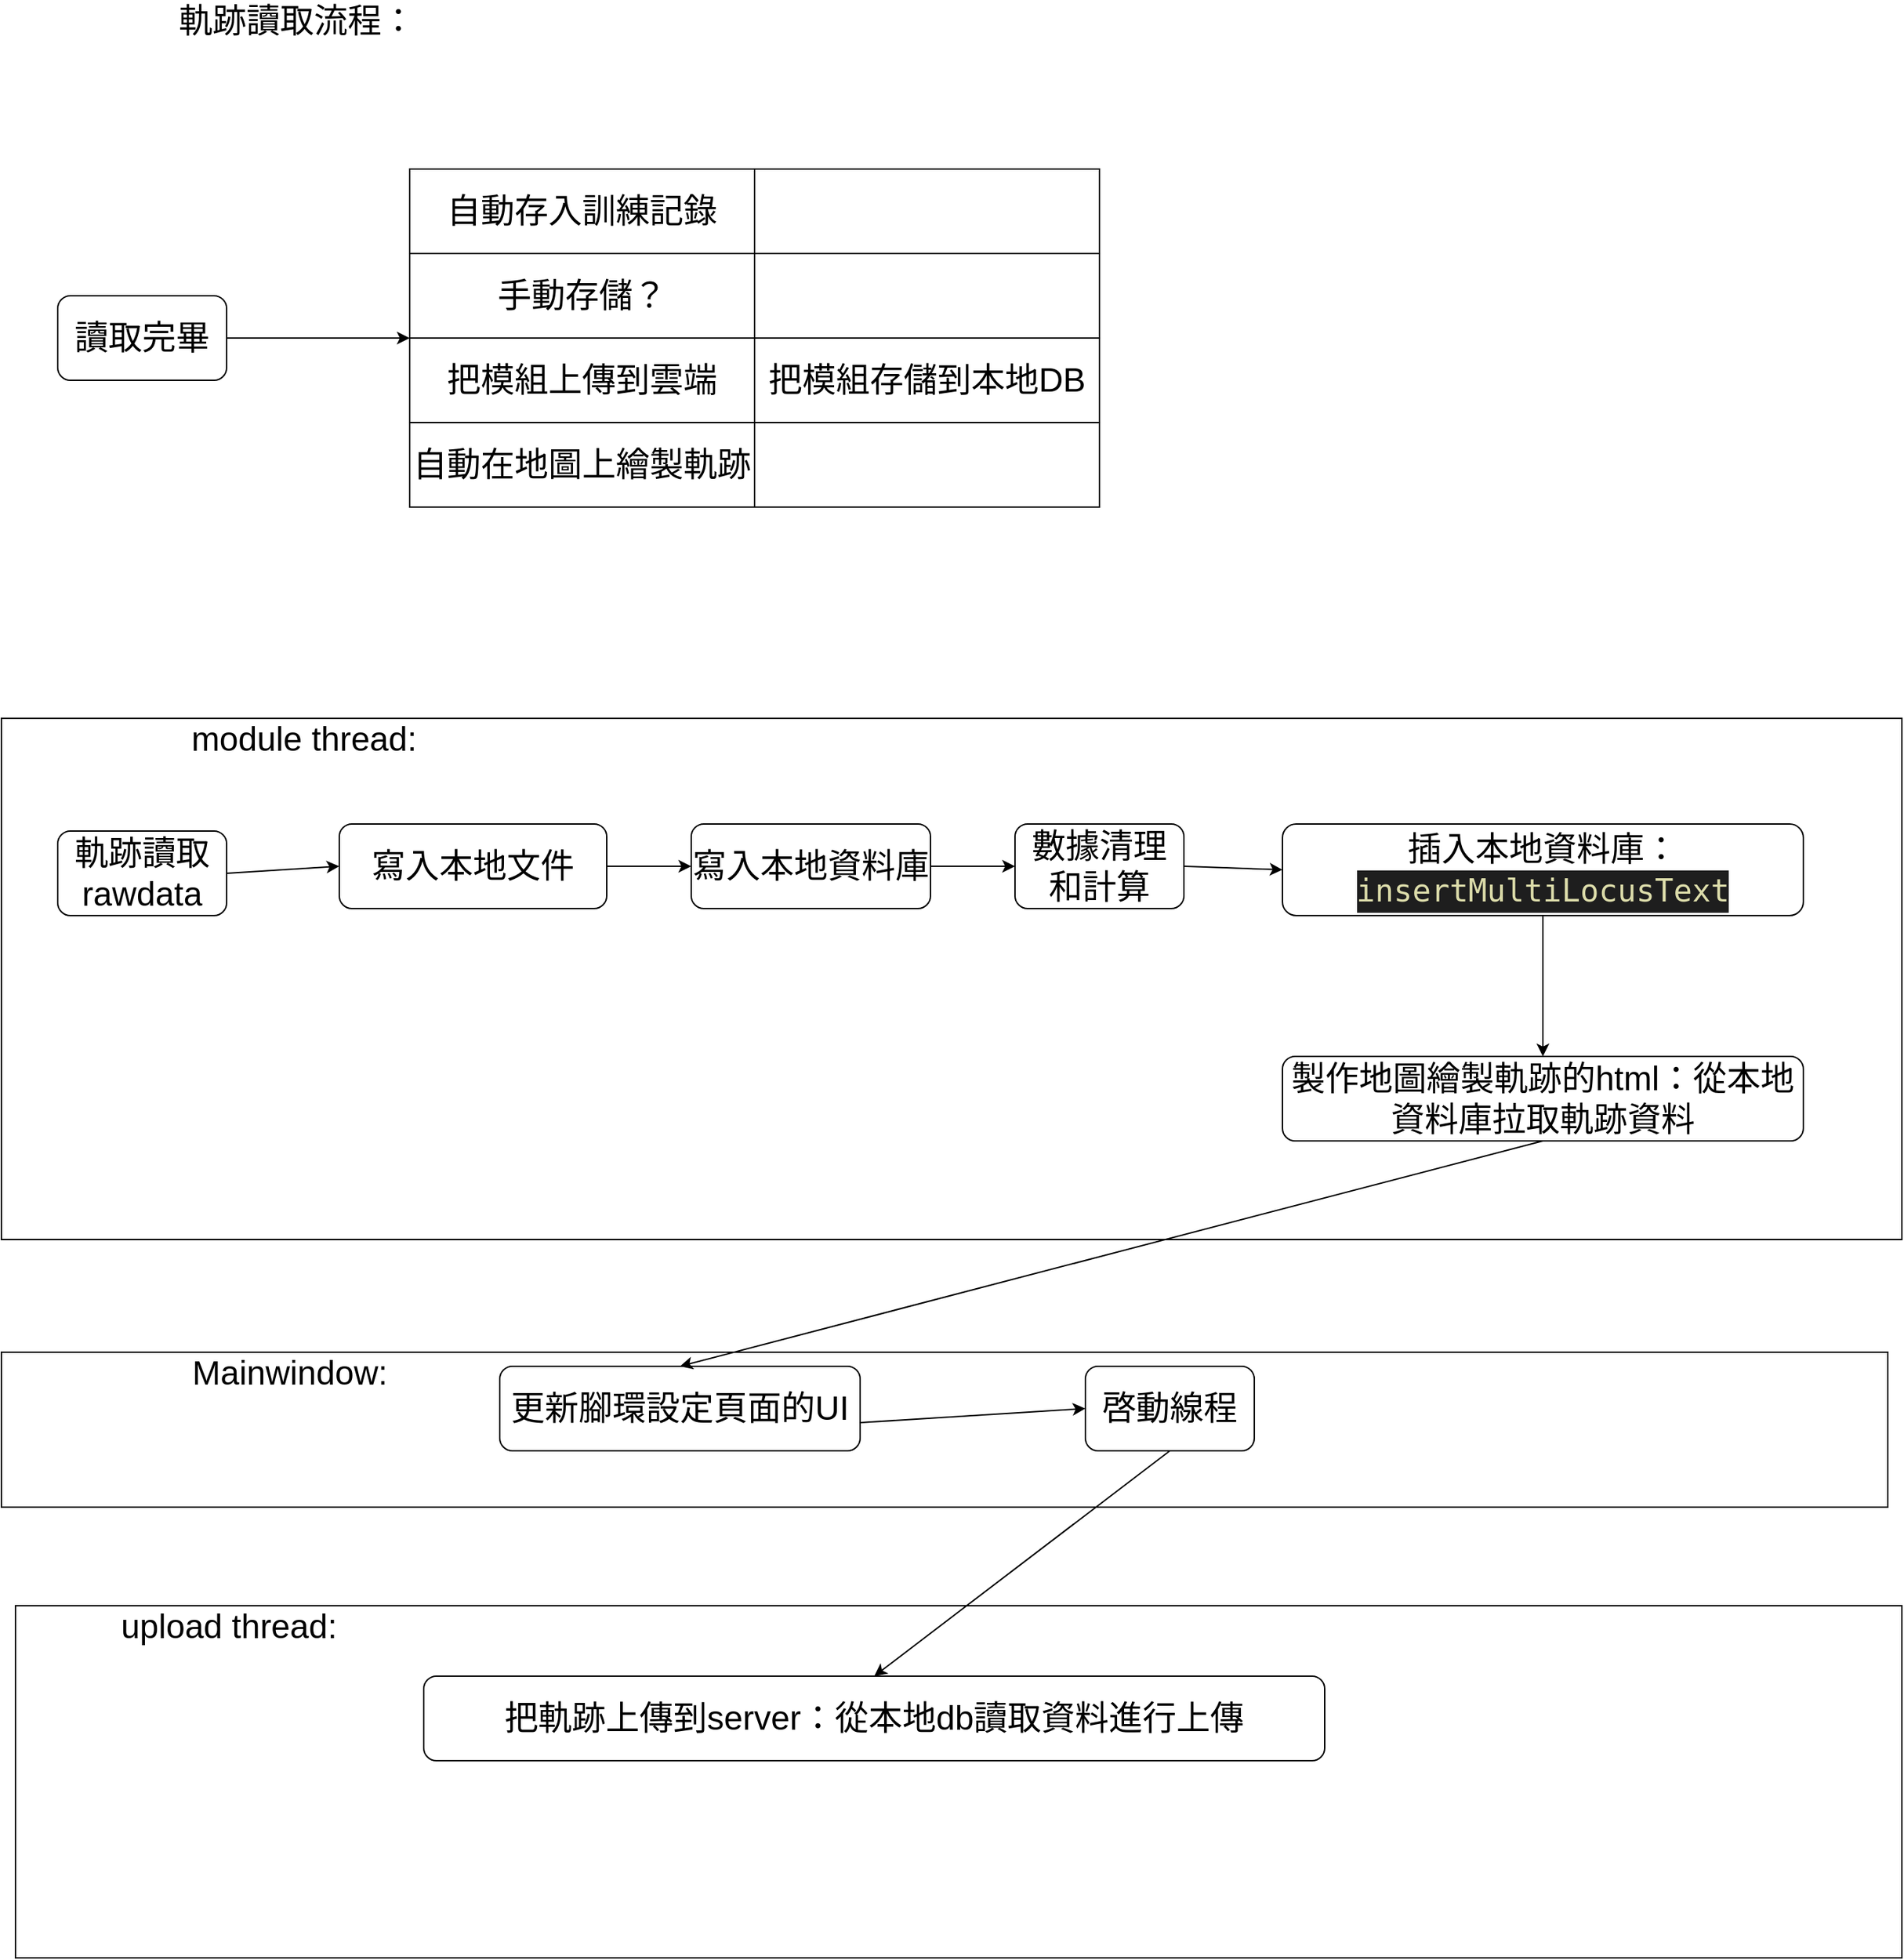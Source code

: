 <mxfile version="20.4.1" type="github" pages="2">
  <diagram id="ptNaspWl4-tR2S-4j4RG" name="流程圖">
    <mxGraphModel dx="1588" dy="800" grid="1" gridSize="10" guides="1" tooltips="1" connect="1" arrows="1" fold="1" page="1" pageScale="1" pageWidth="827" pageHeight="1169" math="0" shadow="0">
      <root>
        <mxCell id="0" />
        <mxCell id="1" parent="0" />
        <mxCell id="23Z4OvW_dukLF1XysgEK-41" value="" style="rounded=0;whiteSpace=wrap;html=1;fontSize=24;" vertex="1" parent="1">
          <mxGeometry x="70" y="1140" width="1340" height="250" as="geometry" />
        </mxCell>
        <mxCell id="23Z4OvW_dukLF1XysgEK-33" value="" style="rounded=0;whiteSpace=wrap;html=1;fontSize=24;" vertex="1" parent="1">
          <mxGeometry x="60" y="510" width="1350" height="370" as="geometry" />
        </mxCell>
        <mxCell id="23Z4OvW_dukLF1XysgEK-1" value="&lt;font style=&quot;font-size: 24px;&quot;&gt;讀取完畢&lt;/font&gt;" style="rounded=1;whiteSpace=wrap;html=1;" vertex="1" parent="1">
          <mxGeometry x="100" y="210" width="120" height="60" as="geometry" />
        </mxCell>
        <mxCell id="23Z4OvW_dukLF1XysgEK-3" value="" style="endArrow=classic;html=1;rounded=0;exitX=1;exitY=0.5;exitDx=0;exitDy=0;" edge="1" parent="1" source="23Z4OvW_dukLF1XysgEK-1">
          <mxGeometry width="50" height="50" relative="1" as="geometry">
            <mxPoint x="390" y="440" as="sourcePoint" />
            <mxPoint x="350" y="240" as="targetPoint" />
          </mxGeometry>
        </mxCell>
        <mxCell id="23Z4OvW_dukLF1XysgEK-6" value="" style="shape=table;startSize=0;container=1;collapsible=0;childLayout=tableLayout;fontSize=24;" vertex="1" parent="1">
          <mxGeometry x="350" y="120" width="490" height="240" as="geometry" />
        </mxCell>
        <mxCell id="23Z4OvW_dukLF1XysgEK-7" value="" style="shape=tableRow;horizontal=0;startSize=0;swimlaneHead=0;swimlaneBody=0;top=0;left=0;bottom=0;right=0;collapsible=0;dropTarget=0;fillColor=none;points=[[0,0.5],[1,0.5]];portConstraint=eastwest;fontSize=24;" vertex="1" parent="23Z4OvW_dukLF1XysgEK-6">
          <mxGeometry width="490" height="60" as="geometry" />
        </mxCell>
        <mxCell id="23Z4OvW_dukLF1XysgEK-8" value="自動存入訓練記錄" style="shape=partialRectangle;html=1;whiteSpace=wrap;connectable=0;overflow=hidden;fillColor=none;top=0;left=0;bottom=0;right=0;pointerEvents=1;fontSize=24;" vertex="1" parent="23Z4OvW_dukLF1XysgEK-7">
          <mxGeometry width="245" height="60" as="geometry">
            <mxRectangle width="245" height="60" as="alternateBounds" />
          </mxGeometry>
        </mxCell>
        <mxCell id="23Z4OvW_dukLF1XysgEK-9" value="" style="shape=partialRectangle;html=1;whiteSpace=wrap;connectable=0;overflow=hidden;fillColor=none;top=0;left=0;bottom=0;right=0;pointerEvents=1;fontSize=24;" vertex="1" parent="23Z4OvW_dukLF1XysgEK-7">
          <mxGeometry x="245" width="245" height="60" as="geometry">
            <mxRectangle width="245" height="60" as="alternateBounds" />
          </mxGeometry>
        </mxCell>
        <mxCell id="23Z4OvW_dukLF1XysgEK-10" value="" style="shape=tableRow;horizontal=0;startSize=0;swimlaneHead=0;swimlaneBody=0;top=0;left=0;bottom=0;right=0;collapsible=0;dropTarget=0;fillColor=none;points=[[0,0.5],[1,0.5]];portConstraint=eastwest;fontSize=24;" vertex="1" parent="23Z4OvW_dukLF1XysgEK-6">
          <mxGeometry y="60" width="490" height="60" as="geometry" />
        </mxCell>
        <mxCell id="23Z4OvW_dukLF1XysgEK-11" value="手動存儲？" style="shape=partialRectangle;html=1;whiteSpace=wrap;connectable=0;overflow=hidden;fillColor=none;top=0;left=0;bottom=0;right=0;pointerEvents=1;fontSize=24;" vertex="1" parent="23Z4OvW_dukLF1XysgEK-10">
          <mxGeometry width="245" height="60" as="geometry">
            <mxRectangle width="245" height="60" as="alternateBounds" />
          </mxGeometry>
        </mxCell>
        <mxCell id="23Z4OvW_dukLF1XysgEK-12" value="" style="shape=partialRectangle;html=1;whiteSpace=wrap;connectable=0;overflow=hidden;fillColor=none;top=0;left=0;bottom=0;right=0;pointerEvents=1;fontSize=24;" vertex="1" parent="23Z4OvW_dukLF1XysgEK-10">
          <mxGeometry x="245" width="245" height="60" as="geometry">
            <mxRectangle width="245" height="60" as="alternateBounds" />
          </mxGeometry>
        </mxCell>
        <mxCell id="23Z4OvW_dukLF1XysgEK-13" value="" style="shape=tableRow;horizontal=0;startSize=0;swimlaneHead=0;swimlaneBody=0;top=0;left=0;bottom=0;right=0;collapsible=0;dropTarget=0;fillColor=none;points=[[0,0.5],[1,0.5]];portConstraint=eastwest;fontSize=24;" vertex="1" parent="23Z4OvW_dukLF1XysgEK-6">
          <mxGeometry y="120" width="490" height="60" as="geometry" />
        </mxCell>
        <mxCell id="23Z4OvW_dukLF1XysgEK-14" value="把模組上傳到雲端" style="shape=partialRectangle;html=1;whiteSpace=wrap;connectable=0;overflow=hidden;fillColor=none;top=0;left=0;bottom=0;right=0;pointerEvents=1;fontSize=24;" vertex="1" parent="23Z4OvW_dukLF1XysgEK-13">
          <mxGeometry width="245" height="60" as="geometry">
            <mxRectangle width="245" height="60" as="alternateBounds" />
          </mxGeometry>
        </mxCell>
        <mxCell id="23Z4OvW_dukLF1XysgEK-15" value="把模組存儲到本地DB" style="shape=partialRectangle;html=1;whiteSpace=wrap;connectable=0;overflow=hidden;fillColor=none;top=0;left=0;bottom=0;right=0;pointerEvents=1;fontSize=24;" vertex="1" parent="23Z4OvW_dukLF1XysgEK-13">
          <mxGeometry x="245" width="245" height="60" as="geometry">
            <mxRectangle width="245" height="60" as="alternateBounds" />
          </mxGeometry>
        </mxCell>
        <mxCell id="23Z4OvW_dukLF1XysgEK-19" style="shape=tableRow;horizontal=0;startSize=0;swimlaneHead=0;swimlaneBody=0;top=0;left=0;bottom=0;right=0;collapsible=0;dropTarget=0;fillColor=none;points=[[0,0.5],[1,0.5]];portConstraint=eastwest;fontSize=24;" vertex="1" parent="23Z4OvW_dukLF1XysgEK-6">
          <mxGeometry y="180" width="490" height="60" as="geometry" />
        </mxCell>
        <mxCell id="23Z4OvW_dukLF1XysgEK-20" value="自動在地圖上繪製軌跡" style="shape=partialRectangle;html=1;whiteSpace=wrap;connectable=0;overflow=hidden;fillColor=none;top=0;left=0;bottom=0;right=0;pointerEvents=1;fontSize=24;" vertex="1" parent="23Z4OvW_dukLF1XysgEK-19">
          <mxGeometry width="245" height="60" as="geometry">
            <mxRectangle width="245" height="60" as="alternateBounds" />
          </mxGeometry>
        </mxCell>
        <mxCell id="23Z4OvW_dukLF1XysgEK-21" style="shape=partialRectangle;html=1;whiteSpace=wrap;connectable=0;overflow=hidden;fillColor=none;top=0;left=0;bottom=0;right=0;pointerEvents=1;fontSize=24;" vertex="1" parent="23Z4OvW_dukLF1XysgEK-19">
          <mxGeometry x="245" width="245" height="60" as="geometry">
            <mxRectangle width="245" height="60" as="alternateBounds" />
          </mxGeometry>
        </mxCell>
        <mxCell id="23Z4OvW_dukLF1XysgEK-22" value="軌跡讀取rawdata" style="rounded=1;whiteSpace=wrap;html=1;fontSize=24;" vertex="1" parent="1">
          <mxGeometry x="100" y="590" width="120" height="60" as="geometry" />
        </mxCell>
        <mxCell id="23Z4OvW_dukLF1XysgEK-23" value="寫入本地文件" style="rounded=1;whiteSpace=wrap;html=1;fontSize=24;" vertex="1" parent="1">
          <mxGeometry x="300" y="585" width="190" height="60" as="geometry" />
        </mxCell>
        <mxCell id="23Z4OvW_dukLF1XysgEK-24" value="寫入本地資料庫" style="rounded=1;whiteSpace=wrap;html=1;fontSize=24;" vertex="1" parent="1">
          <mxGeometry x="550" y="585" width="170" height="60" as="geometry" />
        </mxCell>
        <mxCell id="23Z4OvW_dukLF1XysgEK-25" value="數據清理和計算" style="rounded=1;whiteSpace=wrap;html=1;fontSize=24;" vertex="1" parent="1">
          <mxGeometry x="780" y="585" width="120" height="60" as="geometry" />
        </mxCell>
        <mxCell id="23Z4OvW_dukLF1XysgEK-26" value="" style="endArrow=classic;html=1;rounded=0;fontSize=24;exitX=1;exitY=0.5;exitDx=0;exitDy=0;entryX=0;entryY=0.5;entryDx=0;entryDy=0;" edge="1" parent="1" source="23Z4OvW_dukLF1XysgEK-22" target="23Z4OvW_dukLF1XysgEK-23">
          <mxGeometry width="50" height="50" relative="1" as="geometry">
            <mxPoint x="390" y="650" as="sourcePoint" />
            <mxPoint x="440" y="600" as="targetPoint" />
          </mxGeometry>
        </mxCell>
        <mxCell id="23Z4OvW_dukLF1XysgEK-27" value="" style="endArrow=classic;html=1;rounded=0;fontSize=24;exitX=1;exitY=0.5;exitDx=0;exitDy=0;" edge="1" parent="1" source="23Z4OvW_dukLF1XysgEK-23" target="23Z4OvW_dukLF1XysgEK-24">
          <mxGeometry width="50" height="50" relative="1" as="geometry">
            <mxPoint x="390" y="650" as="sourcePoint" />
            <mxPoint x="440" y="600" as="targetPoint" />
          </mxGeometry>
        </mxCell>
        <mxCell id="23Z4OvW_dukLF1XysgEK-28" value="" style="endArrow=classic;html=1;rounded=0;fontSize=24;exitX=1;exitY=0.5;exitDx=0;exitDy=0;entryX=0;entryY=0.5;entryDx=0;entryDy=0;" edge="1" parent="1" source="23Z4OvW_dukLF1XysgEK-24" target="23Z4OvW_dukLF1XysgEK-25">
          <mxGeometry width="50" height="50" relative="1" as="geometry">
            <mxPoint x="390" y="640" as="sourcePoint" />
            <mxPoint x="440" y="590" as="targetPoint" />
          </mxGeometry>
        </mxCell>
        <mxCell id="23Z4OvW_dukLF1XysgEK-29" value="插入本地資料庫：&lt;br&gt;&lt;div style=&quot;color: rgb(212, 212, 212); background-color: rgb(30, 30, 30); font-family: &amp;quot;Droid Sans Mono&amp;quot;, &amp;quot;monospace&amp;quot;, monospace; font-size: 22px; line-height: 30px;&quot;&gt;&lt;span style=&quot;color: #dcdcaa;&quot;&gt;insertMultiLocusText&lt;/span&gt;&lt;/div&gt;" style="rounded=1;whiteSpace=wrap;html=1;fontSize=24;" vertex="1" parent="1">
          <mxGeometry x="970" y="585" width="370" height="65" as="geometry" />
        </mxCell>
        <mxCell id="23Z4OvW_dukLF1XysgEK-30" value="" style="endArrow=classic;html=1;rounded=0;fontSize=24;exitX=1;exitY=0.5;exitDx=0;exitDy=0;entryX=0;entryY=0.5;entryDx=0;entryDy=0;" edge="1" parent="1" source="23Z4OvW_dukLF1XysgEK-25" target="23Z4OvW_dukLF1XysgEK-29">
          <mxGeometry width="50" height="50" relative="1" as="geometry">
            <mxPoint x="390" y="640" as="sourcePoint" />
            <mxPoint x="440" y="590" as="targetPoint" />
          </mxGeometry>
        </mxCell>
        <mxCell id="23Z4OvW_dukLF1XysgEK-31" value="製作地圖繪製軌跡的html：從本地資料庫拉取軌跡資料" style="rounded=1;whiteSpace=wrap;html=1;fontSize=24;" vertex="1" parent="1">
          <mxGeometry x="970" y="750" width="370" height="60" as="geometry" />
        </mxCell>
        <mxCell id="23Z4OvW_dukLF1XysgEK-32" value="" style="endArrow=classic;html=1;rounded=0;fontSize=24;exitX=0.5;exitY=1;exitDx=0;exitDy=0;entryX=0.5;entryY=0;entryDx=0;entryDy=0;" edge="1" parent="1" source="23Z4OvW_dukLF1XysgEK-29" target="23Z4OvW_dukLF1XysgEK-31">
          <mxGeometry width="50" height="50" relative="1" as="geometry">
            <mxPoint x="540" y="730" as="sourcePoint" />
            <mxPoint x="590" y="680" as="targetPoint" />
          </mxGeometry>
        </mxCell>
        <mxCell id="23Z4OvW_dukLF1XysgEK-34" value="module thread:" style="text;html=1;strokeColor=none;fillColor=none;align=center;verticalAlign=middle;whiteSpace=wrap;rounded=0;fontSize=24;" vertex="1" parent="1">
          <mxGeometry x="70" y="510" width="410" height="30" as="geometry" />
        </mxCell>
        <mxCell id="23Z4OvW_dukLF1XysgEK-35" value="" style="rounded=0;whiteSpace=wrap;html=1;fontSize=24;" vertex="1" parent="1">
          <mxGeometry x="60" y="960" width="1340" height="110" as="geometry" />
        </mxCell>
        <mxCell id="23Z4OvW_dukLF1XysgEK-36" value="Mainwindow:" style="text;html=1;strokeColor=none;fillColor=none;align=center;verticalAlign=middle;whiteSpace=wrap;rounded=0;fontSize=24;" vertex="1" parent="1">
          <mxGeometry x="70" y="960" width="390" height="30" as="geometry" />
        </mxCell>
        <mxCell id="23Z4OvW_dukLF1XysgEK-37" value="更新腳環設定頁面的UI" style="rounded=1;whiteSpace=wrap;html=1;fontSize=24;" vertex="1" parent="1">
          <mxGeometry x="414" y="970" width="256" height="60" as="geometry" />
        </mxCell>
        <mxCell id="23Z4OvW_dukLF1XysgEK-38" value="把軌跡上傳到server：從本地db讀取資料進行上傳" style="rounded=1;whiteSpace=wrap;html=1;fontSize=24;" vertex="1" parent="1">
          <mxGeometry x="360" y="1190" width="640" height="60" as="geometry" />
        </mxCell>
        <mxCell id="23Z4OvW_dukLF1XysgEK-39" value="" style="endArrow=classic;html=1;rounded=0;fontSize=24;entryX=0;entryY=0.5;entryDx=0;entryDy=0;" edge="1" parent="1" target="23Z4OvW_dukLF1XysgEK-43">
          <mxGeometry width="50" height="50" relative="1" as="geometry">
            <mxPoint x="670" y="1010" as="sourcePoint" />
            <mxPoint x="700" y="980" as="targetPoint" />
          </mxGeometry>
        </mxCell>
        <mxCell id="23Z4OvW_dukLF1XysgEK-40" value="" style="endArrow=classic;html=1;rounded=0;fontSize=24;exitX=0.5;exitY=1;exitDx=0;exitDy=0;entryX=0.5;entryY=0;entryDx=0;entryDy=0;" edge="1" parent="1" source="23Z4OvW_dukLF1XysgEK-31" target="23Z4OvW_dukLF1XysgEK-37">
          <mxGeometry width="50" height="50" relative="1" as="geometry">
            <mxPoint x="650" y="1010" as="sourcePoint" />
            <mxPoint x="700" y="960" as="targetPoint" />
          </mxGeometry>
        </mxCell>
        <mxCell id="23Z4OvW_dukLF1XysgEK-42" value="upload thread:&amp;nbsp;" style="text;html=1;strokeColor=none;fillColor=none;align=center;verticalAlign=middle;whiteSpace=wrap;rounded=0;fontSize=24;" vertex="1" parent="1">
          <mxGeometry x="70" y="1140" width="310" height="30" as="geometry" />
        </mxCell>
        <mxCell id="23Z4OvW_dukLF1XysgEK-43" value="啓動線程" style="rounded=1;whiteSpace=wrap;html=1;fontSize=24;" vertex="1" parent="1">
          <mxGeometry x="830" y="970" width="120" height="60" as="geometry" />
        </mxCell>
        <mxCell id="23Z4OvW_dukLF1XysgEK-44" value="" style="endArrow=classic;html=1;rounded=0;fontSize=24;exitX=0.5;exitY=1;exitDx=0;exitDy=0;entryX=0.5;entryY=0;entryDx=0;entryDy=0;" edge="1" parent="1" source="23Z4OvW_dukLF1XysgEK-43" target="23Z4OvW_dukLF1XysgEK-38">
          <mxGeometry width="50" height="50" relative="1" as="geometry">
            <mxPoint x="650" y="1070" as="sourcePoint" />
            <mxPoint x="700" y="1020" as="targetPoint" />
          </mxGeometry>
        </mxCell>
        <mxCell id="23Z4OvW_dukLF1XysgEK-45" value="軌跡讀取流程：" style="text;html=1;strokeColor=none;fillColor=none;align=center;verticalAlign=middle;whiteSpace=wrap;rounded=0;fontSize=24;" vertex="1" parent="1">
          <mxGeometry x="60" width="420" height="30" as="geometry" />
        </mxCell>
      </root>
    </mxGraphModel>
  </diagram>
  <diagram id="Rq3ny2hefyEP4bSj1Tc5" name="界面卡住的處理流程">
    <mxGraphModel dx="1588" dy="800" grid="1" gridSize="10" guides="1" tooltips="1" connect="1" arrows="1" fold="1" page="1" pageScale="1" pageWidth="827" pageHeight="1169" math="0" shadow="0">
      <root>
        <mxCell id="0" />
        <mxCell id="1" parent="0" />
        <mxCell id="clhQvoC5hZz-3DuftB_9-1" value="卡住的界面是哪個頁面" style="rounded=1;whiteSpace=wrap;html=1;fontSize=24;" vertex="1" parent="1">
          <mxGeometry x="70" y="170" width="300" height="60" as="geometry" />
        </mxCell>
        <mxCell id="clhQvoC5hZz-3DuftB_9-6" value="根據提示語找出卡住的功能是哪一個" style="rounded=1;whiteSpace=wrap;html=1;fontSize=24;" vertex="1" parent="1">
          <mxGeometry x="20" y="320" width="400" height="60" as="geometry" />
        </mxCell>
        <mxCell id="clhQvoC5hZz-3DuftB_9-7" value="" style="endArrow=classic;html=1;rounded=0;fontSize=24;exitX=0.5;exitY=1;exitDx=0;exitDy=0;" edge="1" parent="1" source="clhQvoC5hZz-3DuftB_9-1" target="clhQvoC5hZz-3DuftB_9-6">
          <mxGeometry width="50" height="50" relative="1" as="geometry">
            <mxPoint x="390" y="490" as="sourcePoint" />
            <mxPoint x="440" y="440" as="targetPoint" />
          </mxGeometry>
        </mxCell>
        <mxCell id="clhQvoC5hZz-3DuftB_9-8" value="分析可能的原因" style="rounded=1;whiteSpace=wrap;html=1;fontSize=24;" vertex="1" parent="1">
          <mxGeometry x="95" y="460" width="250" height="60" as="geometry" />
        </mxCell>
        <mxCell id="clhQvoC5hZz-3DuftB_9-9" value="" style="endArrow=classic;html=1;rounded=0;fontSize=24;exitX=0.5;exitY=1;exitDx=0;exitDy=0;" edge="1" parent="1" source="clhQvoC5hZz-3DuftB_9-6" target="clhQvoC5hZz-3DuftB_9-8">
          <mxGeometry width="50" height="50" relative="1" as="geometry">
            <mxPoint x="390" y="470" as="sourcePoint" />
            <mxPoint x="440" y="420" as="targetPoint" />
          </mxGeometry>
        </mxCell>
      </root>
    </mxGraphModel>
  </diagram>
</mxfile>
